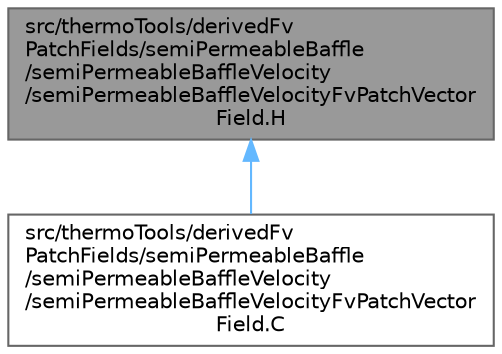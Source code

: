 digraph "src/thermoTools/derivedFvPatchFields/semiPermeableBaffle/semiPermeableBaffleVelocity/semiPermeableBaffleVelocityFvPatchVectorField.H"
{
 // LATEX_PDF_SIZE
  bgcolor="transparent";
  edge [fontname=Helvetica,fontsize=10,labelfontname=Helvetica,labelfontsize=10];
  node [fontname=Helvetica,fontsize=10,shape=box,height=0.2,width=0.4];
  Node1 [id="Node000001",label="src/thermoTools/derivedFv\lPatchFields/semiPermeableBaffle\l/semiPermeableBaffleVelocity\l/semiPermeableBaffleVelocityFvPatchVector\lField.H",height=0.2,width=0.4,color="gray40", fillcolor="grey60", style="filled", fontcolor="black",tooltip=" "];
  Node1 -> Node2 [id="edge1_Node000001_Node000002",dir="back",color="steelblue1",style="solid",tooltip=" "];
  Node2 [id="Node000002",label="src/thermoTools/derivedFv\lPatchFields/semiPermeableBaffle\l/semiPermeableBaffleVelocity\l/semiPermeableBaffleVelocityFvPatchVector\lField.C",height=0.2,width=0.4,color="grey40", fillcolor="white", style="filled",URL="$semiPermeableBaffleVelocityFvPatchVectorField_8C.html",tooltip=" "];
}
